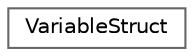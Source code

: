 digraph "Graphical Class Hierarchy"
{
 // LATEX_PDF_SIZE
  bgcolor="transparent";
  edge [fontname=Helvetica,fontsize=10,labelfontname=Helvetica,labelfontsize=10];
  node [fontname=Helvetica,fontsize=10,shape=box,height=0.2,width=0.4];
  rankdir="LR";
  Node0 [id="Node000000",label="VariableStruct",height=0.2,width=0.4,color="grey40", fillcolor="white", style="filled",URL="$struct_variable_struct.html",tooltip="Structure to hold variable information."];
}
